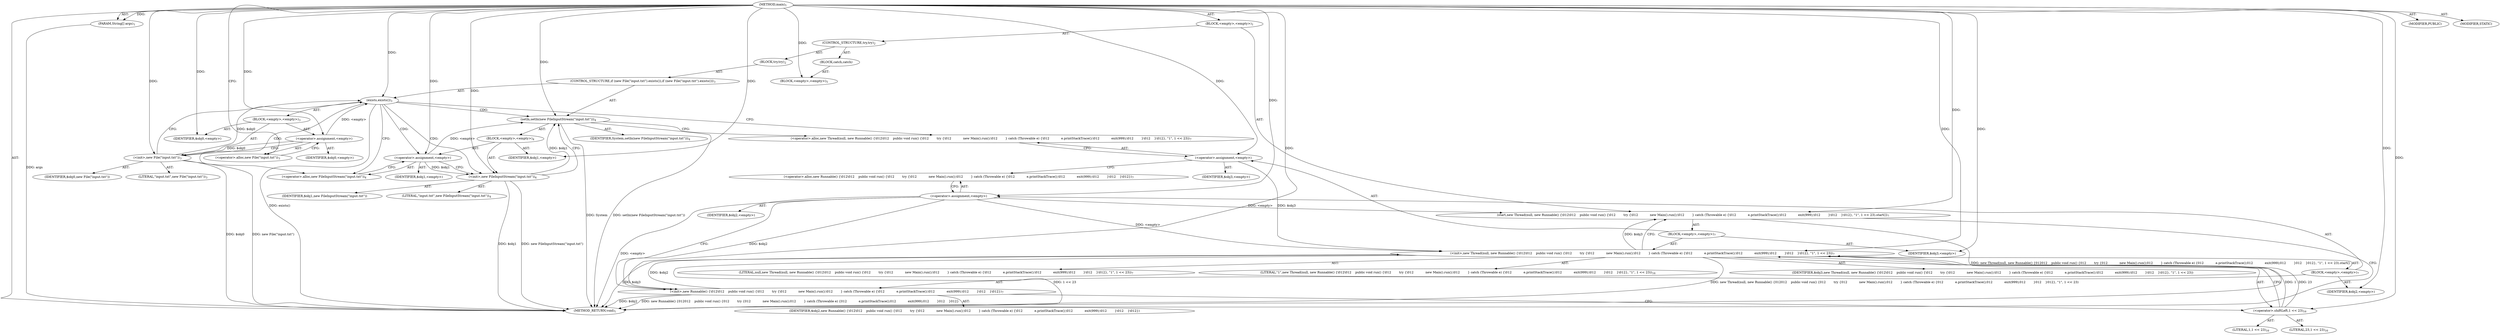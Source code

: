 digraph "main" {  
"17" [label = <(METHOD,main)<SUB>1</SUB>> ]
"18" [label = <(PARAM,String[] args)<SUB>1</SUB>> ]
"19" [label = <(BLOCK,&lt;empty&gt;,&lt;empty&gt;)<SUB>1</SUB>> ]
"20" [label = <(CONTROL_STRUCTURE,try,try)<SUB>2</SUB>> ]
"21" [label = <(BLOCK,try,try)<SUB>2</SUB>> ]
"22" [label = <(CONTROL_STRUCTURE,if (new File(&quot;input.txt&quot;).exists()),if (new File(&quot;input.txt&quot;).exists()))<SUB>3</SUB>> ]
"23" [label = <(exists,exists())<SUB>3</SUB>> ]
"24" [label = <(BLOCK,&lt;empty&gt;,&lt;empty&gt;)<SUB>3</SUB>> ]
"25" [label = <(&lt;operator&gt;.assignment,&lt;empty&gt;)> ]
"26" [label = <(IDENTIFIER,$obj0,&lt;empty&gt;)> ]
"27" [label = <(&lt;operator&gt;.alloc,new File(&quot;input.txt&quot;))<SUB>3</SUB>> ]
"28" [label = <(&lt;init&gt;,new File(&quot;input.txt&quot;))<SUB>3</SUB>> ]
"29" [label = <(IDENTIFIER,$obj0,new File(&quot;input.txt&quot;))> ]
"30" [label = <(LITERAL,&quot;input.txt&quot;,new File(&quot;input.txt&quot;))<SUB>3</SUB>> ]
"31" [label = <(IDENTIFIER,$obj0,&lt;empty&gt;)> ]
"32" [label = <(setIn,setIn(new FileInputStream(&quot;input.txt&quot;)))<SUB>4</SUB>> ]
"33" [label = <(IDENTIFIER,System,setIn(new FileInputStream(&quot;input.txt&quot;)))<SUB>4</SUB>> ]
"34" [label = <(BLOCK,&lt;empty&gt;,&lt;empty&gt;)<SUB>4</SUB>> ]
"35" [label = <(&lt;operator&gt;.assignment,&lt;empty&gt;)> ]
"36" [label = <(IDENTIFIER,$obj1,&lt;empty&gt;)> ]
"37" [label = <(&lt;operator&gt;.alloc,new FileInputStream(&quot;input.txt&quot;))<SUB>4</SUB>> ]
"38" [label = <(&lt;init&gt;,new FileInputStream(&quot;input.txt&quot;))<SUB>4</SUB>> ]
"39" [label = <(IDENTIFIER,$obj1,new FileInputStream(&quot;input.txt&quot;))> ]
"40" [label = <(LITERAL,&quot;input.txt&quot;,new FileInputStream(&quot;input.txt&quot;))<SUB>4</SUB>> ]
"41" [label = <(IDENTIFIER,$obj1,&lt;empty&gt;)> ]
"42" [label = <(BLOCK,catch,catch)> ]
"43" [label = <(BLOCK,&lt;empty&gt;,&lt;empty&gt;)<SUB>5</SUB>> ]
"44" [label = <(start,new Thread(null, new Runnable() {\012\012    public void run() {\012        try {\012            new Main().run();\012        } catch (Throwable e) {\012            e.printStackTrace();\012            exit(999);\012        }\012    }\012}, &quot;1&quot;, 1 &lt;&lt; 23).start())<SUB>7</SUB>> ]
"45" [label = <(BLOCK,&lt;empty&gt;,&lt;empty&gt;)<SUB>7</SUB>> ]
"46" [label = <(&lt;operator&gt;.assignment,&lt;empty&gt;)> ]
"47" [label = <(IDENTIFIER,$obj3,&lt;empty&gt;)> ]
"48" [label = <(&lt;operator&gt;.alloc,new Thread(null, new Runnable() {\012\012    public void run() {\012        try {\012            new Main().run();\012        } catch (Throwable e) {\012            e.printStackTrace();\012            exit(999);\012        }\012    }\012}, &quot;1&quot;, 1 &lt;&lt; 23))<SUB>7</SUB>> ]
"49" [label = <(&lt;init&gt;,new Thread(null, new Runnable() {\012\012    public void run() {\012        try {\012            new Main().run();\012        } catch (Throwable e) {\012            e.printStackTrace();\012            exit(999);\012        }\012    }\012}, &quot;1&quot;, 1 &lt;&lt; 23))<SUB>7</SUB>> ]
"50" [label = <(IDENTIFIER,$obj3,new Thread(null, new Runnable() {\012\012    public void run() {\012        try {\012            new Main().run();\012        } catch (Throwable e) {\012            e.printStackTrace();\012            exit(999);\012        }\012    }\012}, &quot;1&quot;, 1 &lt;&lt; 23))> ]
"51" [label = <(LITERAL,null,new Thread(null, new Runnable() {\012\012    public void run() {\012        try {\012            new Main().run();\012        } catch (Throwable e) {\012            e.printStackTrace();\012            exit(999);\012        }\012    }\012}, &quot;1&quot;, 1 &lt;&lt; 23))<SUB>7</SUB>> ]
"52" [label = <(BLOCK,&lt;empty&gt;,&lt;empty&gt;)<SUB>7</SUB>> ]
"53" [label = <(&lt;operator&gt;.assignment,&lt;empty&gt;)> ]
"54" [label = <(IDENTIFIER,$obj2,&lt;empty&gt;)> ]
"55" [label = <(&lt;operator&gt;.alloc,new Runnable() {\012\012    public void run() {\012        try {\012            new Main().run();\012        } catch (Throwable e) {\012            e.printStackTrace();\012            exit(999);\012        }\012    }\012})<SUB>7</SUB>> ]
"56" [label = <(&lt;init&gt;,new Runnable() {\012\012    public void run() {\012        try {\012            new Main().run();\012        } catch (Throwable e) {\012            e.printStackTrace();\012            exit(999);\012        }\012    }\012})<SUB>7</SUB>> ]
"57" [label = <(IDENTIFIER,$obj2,new Runnable() {\012\012    public void run() {\012        try {\012            new Main().run();\012        } catch (Throwable e) {\012            e.printStackTrace();\012            exit(999);\012        }\012    }\012})> ]
"58" [label = <(IDENTIFIER,$obj2,&lt;empty&gt;)> ]
"59" [label = <(LITERAL,&quot;1&quot;,new Thread(null, new Runnable() {\012\012    public void run() {\012        try {\012            new Main().run();\012        } catch (Throwable e) {\012            e.printStackTrace();\012            exit(999);\012        }\012    }\012}, &quot;1&quot;, 1 &lt;&lt; 23))<SUB>16</SUB>> ]
"60" [label = <(&lt;operator&gt;.shiftLeft,1 &lt;&lt; 23)<SUB>16</SUB>> ]
"61" [label = <(LITERAL,1,1 &lt;&lt; 23)<SUB>16</SUB>> ]
"62" [label = <(LITERAL,23,1 &lt;&lt; 23)<SUB>16</SUB>> ]
"63" [label = <(IDENTIFIER,$obj3,&lt;empty&gt;)> ]
"64" [label = <(MODIFIER,PUBLIC)> ]
"65" [label = <(MODIFIER,STATIC)> ]
"66" [label = <(METHOD_RETURN,void)<SUB>1</SUB>> ]
  "17" -> "18"  [ label = "AST: "] 
  "17" -> "19"  [ label = "AST: "] 
  "17" -> "64"  [ label = "AST: "] 
  "17" -> "65"  [ label = "AST: "] 
  "17" -> "66"  [ label = "AST: "] 
  "19" -> "20"  [ label = "AST: "] 
  "19" -> "44"  [ label = "AST: "] 
  "20" -> "21"  [ label = "AST: "] 
  "20" -> "42"  [ label = "AST: "] 
  "21" -> "22"  [ label = "AST: "] 
  "22" -> "23"  [ label = "AST: "] 
  "22" -> "32"  [ label = "AST: "] 
  "23" -> "24"  [ label = "AST: "] 
  "24" -> "25"  [ label = "AST: "] 
  "24" -> "28"  [ label = "AST: "] 
  "24" -> "31"  [ label = "AST: "] 
  "25" -> "26"  [ label = "AST: "] 
  "25" -> "27"  [ label = "AST: "] 
  "28" -> "29"  [ label = "AST: "] 
  "28" -> "30"  [ label = "AST: "] 
  "32" -> "33"  [ label = "AST: "] 
  "32" -> "34"  [ label = "AST: "] 
  "34" -> "35"  [ label = "AST: "] 
  "34" -> "38"  [ label = "AST: "] 
  "34" -> "41"  [ label = "AST: "] 
  "35" -> "36"  [ label = "AST: "] 
  "35" -> "37"  [ label = "AST: "] 
  "38" -> "39"  [ label = "AST: "] 
  "38" -> "40"  [ label = "AST: "] 
  "42" -> "43"  [ label = "AST: "] 
  "44" -> "45"  [ label = "AST: "] 
  "45" -> "46"  [ label = "AST: "] 
  "45" -> "49"  [ label = "AST: "] 
  "45" -> "63"  [ label = "AST: "] 
  "46" -> "47"  [ label = "AST: "] 
  "46" -> "48"  [ label = "AST: "] 
  "49" -> "50"  [ label = "AST: "] 
  "49" -> "51"  [ label = "AST: "] 
  "49" -> "52"  [ label = "AST: "] 
  "49" -> "59"  [ label = "AST: "] 
  "49" -> "60"  [ label = "AST: "] 
  "52" -> "53"  [ label = "AST: "] 
  "52" -> "56"  [ label = "AST: "] 
  "52" -> "58"  [ label = "AST: "] 
  "53" -> "54"  [ label = "AST: "] 
  "53" -> "55"  [ label = "AST: "] 
  "56" -> "57"  [ label = "AST: "] 
  "60" -> "61"  [ label = "AST: "] 
  "60" -> "62"  [ label = "AST: "] 
  "44" -> "66"  [ label = "CFG: "] 
  "46" -> "55"  [ label = "CFG: "] 
  "49" -> "44"  [ label = "CFG: "] 
  "23" -> "48"  [ label = "CFG: "] 
  "23" -> "37"  [ label = "CFG: "] 
  "32" -> "48"  [ label = "CFG: "] 
  "48" -> "46"  [ label = "CFG: "] 
  "60" -> "49"  [ label = "CFG: "] 
  "53" -> "56"  [ label = "CFG: "] 
  "56" -> "60"  [ label = "CFG: "] 
  "25" -> "28"  [ label = "CFG: "] 
  "28" -> "23"  [ label = "CFG: "] 
  "35" -> "38"  [ label = "CFG: "] 
  "38" -> "32"  [ label = "CFG: "] 
  "55" -> "53"  [ label = "CFG: "] 
  "27" -> "25"  [ label = "CFG: "] 
  "37" -> "35"  [ label = "CFG: "] 
  "17" -> "27"  [ label = "CFG: "] 
  "18" -> "66"  [ label = "DDG: args"] 
  "28" -> "66"  [ label = "DDG: $obj0"] 
  "28" -> "66"  [ label = "DDG: new File(&quot;input.txt&quot;)"] 
  "23" -> "66"  [ label = "DDG: exists()"] 
  "38" -> "66"  [ label = "DDG: $obj1"] 
  "38" -> "66"  [ label = "DDG: new FileInputStream(&quot;input.txt&quot;)"] 
  "32" -> "66"  [ label = "DDG: setIn(new FileInputStream(&quot;input.txt&quot;))"] 
  "49" -> "66"  [ label = "DDG: $obj3"] 
  "53" -> "66"  [ label = "DDG: &lt;empty&gt;"] 
  "56" -> "66"  [ label = "DDG: $obj2"] 
  "56" -> "66"  [ label = "DDG: new Runnable() {\012\012    public void run() {\012        try {\012            new Main().run();\012        } catch (Throwable e) {\012            e.printStackTrace();\012            exit(999);\012        }\012    }\012}"] 
  "49" -> "66"  [ label = "DDG: 1 &lt;&lt; 23"] 
  "49" -> "66"  [ label = "DDG: new Thread(null, new Runnable() {\012\012    public void run() {\012        try {\012            new Main().run();\012        } catch (Throwable e) {\012            e.printStackTrace();\012            exit(999);\012        }\012    }\012}, &quot;1&quot;, 1 &lt;&lt; 23)"] 
  "44" -> "66"  [ label = "DDG: new Thread(null, new Runnable() {\012\012    public void run() {\012        try {\012            new Main().run();\012        } catch (Throwable e) {\012            e.printStackTrace();\012            exit(999);\012        }\012    }\012}, &quot;1&quot;, 1 &lt;&lt; 23).start()"] 
  "32" -> "66"  [ label = "DDG: System"] 
  "17" -> "18"  [ label = "DDG: "] 
  "53" -> "44"  [ label = "DDG: &lt;empty&gt;"] 
  "49" -> "44"  [ label = "DDG: $obj3"] 
  "17" -> "44"  [ label = "DDG: "] 
  "17" -> "43"  [ label = "DDG: "] 
  "17" -> "46"  [ label = "DDG: "] 
  "17" -> "63"  [ label = "DDG: "] 
  "46" -> "49"  [ label = "DDG: $obj3"] 
  "17" -> "49"  [ label = "DDG: "] 
  "53" -> "49"  [ label = "DDG: &lt;empty&gt;"] 
  "56" -> "49"  [ label = "DDG: $obj2"] 
  "60" -> "49"  [ label = "DDG: 1"] 
  "60" -> "49"  [ label = "DDG: 23"] 
  "25" -> "23"  [ label = "DDG: &lt;empty&gt;"] 
  "28" -> "23"  [ label = "DDG: $obj0"] 
  "17" -> "23"  [ label = "DDG: "] 
  "17" -> "32"  [ label = "DDG: "] 
  "35" -> "32"  [ label = "DDG: &lt;empty&gt;"] 
  "38" -> "32"  [ label = "DDG: $obj1"] 
  "17" -> "53"  [ label = "DDG: "] 
  "17" -> "58"  [ label = "DDG: "] 
  "17" -> "60"  [ label = "DDG: "] 
  "17" -> "25"  [ label = "DDG: "] 
  "17" -> "31"  [ label = "DDG: "] 
  "17" -> "35"  [ label = "DDG: "] 
  "17" -> "41"  [ label = "DDG: "] 
  "53" -> "56"  [ label = "DDG: $obj2"] 
  "17" -> "56"  [ label = "DDG: "] 
  "25" -> "28"  [ label = "DDG: $obj0"] 
  "17" -> "28"  [ label = "DDG: "] 
  "35" -> "38"  [ label = "DDG: $obj1"] 
  "17" -> "38"  [ label = "DDG: "] 
  "23" -> "38"  [ label = "CDG: "] 
  "23" -> "32"  [ label = "CDG: "] 
  "23" -> "35"  [ label = "CDG: "] 
  "23" -> "37"  [ label = "CDG: "] 
}
